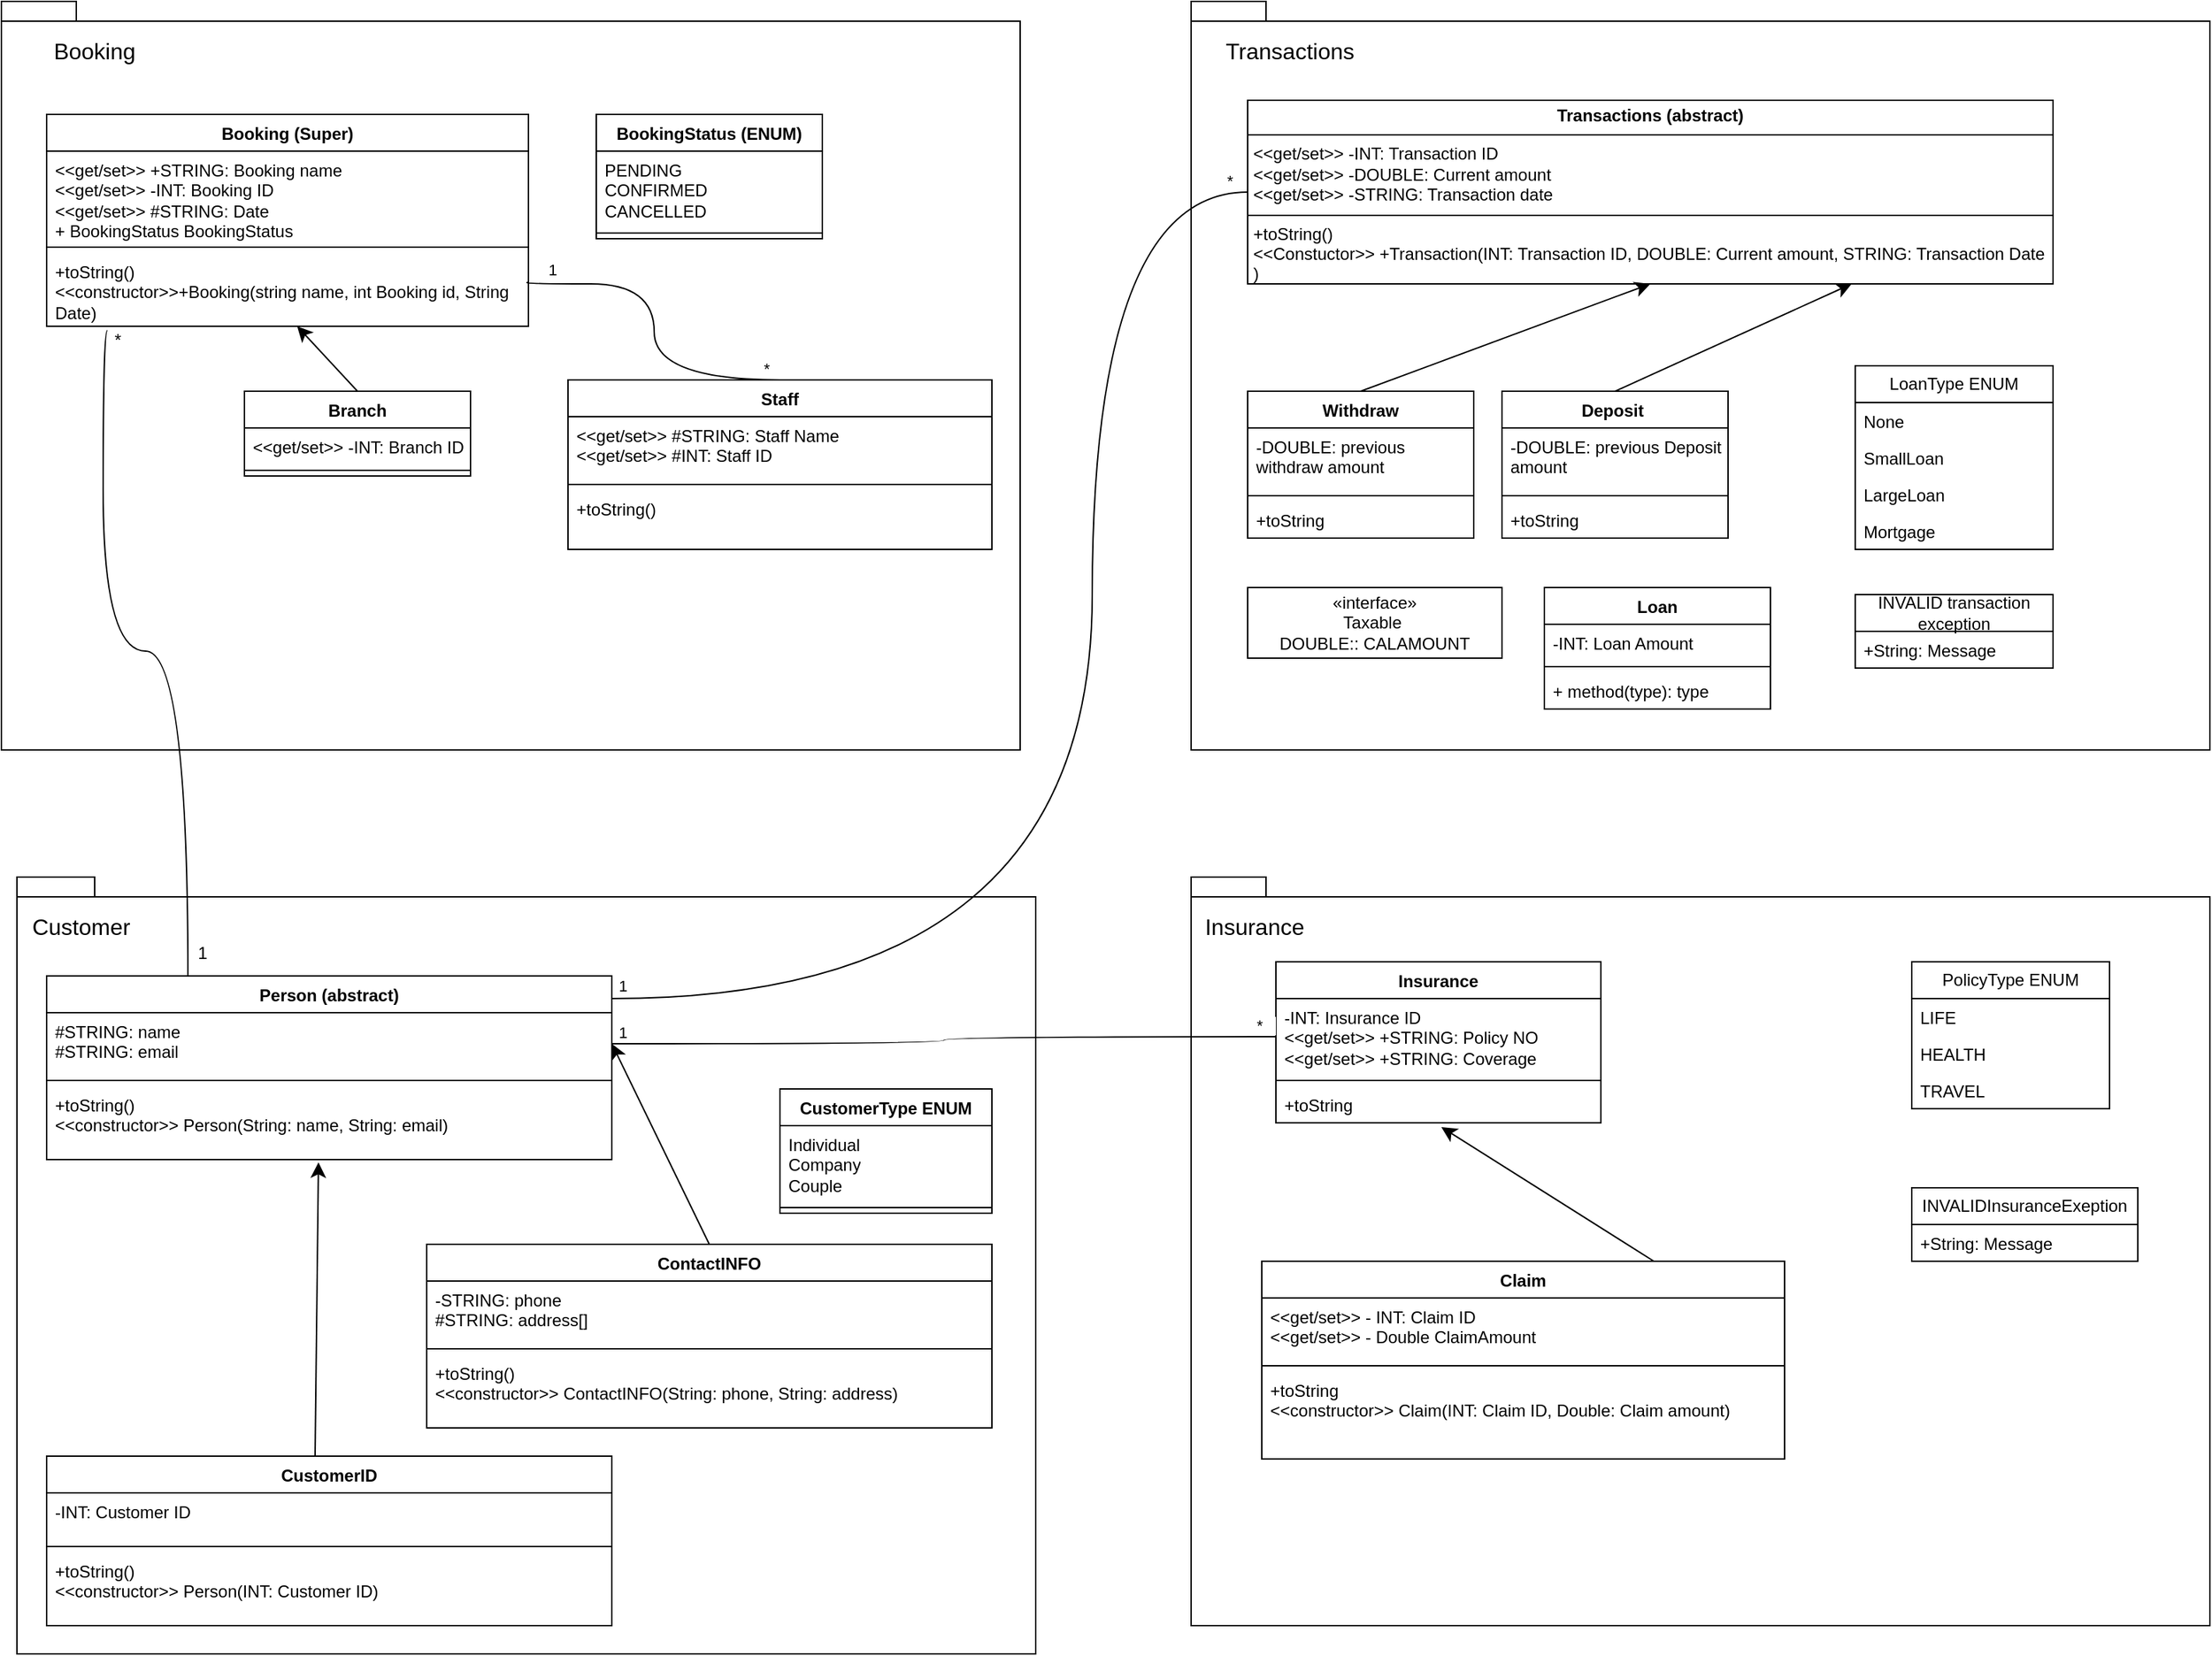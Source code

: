 <mxfile version="25.0.1">
  <diagram id="C5RBs43oDa-KdzZeNtuy" name="Page-1">
    <mxGraphModel dx="1857" dy="1117" grid="1" gridSize="10" guides="1" tooltips="1" connect="1" arrows="1" fold="1" page="1" pageScale="1" pageWidth="827" pageHeight="1169" math="0" shadow="0">
      <root>
        <mxCell id="WIyWlLk6GJQsqaUBKTNV-0" />
        <mxCell id="WIyWlLk6GJQsqaUBKTNV-1" parent="WIyWlLk6GJQsqaUBKTNV-0" />
        <mxCell id="0yK75cyEjAmp3p56e5vH-48" value="" style="shape=folder;fontStyle=1;spacingTop=10;tabWidth=40;tabHeight=14;tabPosition=left;html=1;whiteSpace=wrap;" parent="WIyWlLk6GJQsqaUBKTNV-1" vertex="1">
          <mxGeometry x="39" y="740" width="721" height="550" as="geometry" />
        </mxCell>
        <mxCell id="0yK75cyEjAmp3p56e5vH-22" value="" style="shape=folder;fontStyle=1;spacingTop=10;tabWidth=40;tabHeight=14;tabPosition=left;html=1;whiteSpace=wrap;" parent="WIyWlLk6GJQsqaUBKTNV-1" vertex="1">
          <mxGeometry x="28" y="120" width="721" height="530" as="geometry" />
        </mxCell>
        <mxCell id="0yK75cyEjAmp3p56e5vH-4" value="Booking (Super)" style="swimlane;fontStyle=1;align=center;verticalAlign=top;childLayout=stackLayout;horizontal=1;startSize=26;horizontalStack=0;resizeParent=1;resizeParentMax=0;resizeLast=0;collapsible=1;marginBottom=0;whiteSpace=wrap;html=1;" parent="WIyWlLk6GJQsqaUBKTNV-1" vertex="1">
          <mxGeometry x="60" y="200" width="341" height="150" as="geometry" />
        </mxCell>
        <mxCell id="0yK75cyEjAmp3p56e5vH-5" value="&amp;lt;&amp;lt;get/set&amp;gt;&amp;gt; +STRING: Booking name&lt;div&gt;&amp;lt;&amp;lt;get/set&amp;gt;&amp;gt; -INT: Booking ID&lt;/div&gt;&lt;div&gt;&amp;lt;&amp;lt;get/set&amp;gt;&amp;gt; #STRING: Date&lt;/div&gt;&lt;div&gt;+ BookingStatus BookingStatus&lt;/div&gt;&lt;div&gt;&lt;br&gt;&lt;/div&gt;&lt;div&gt;&lt;br&gt;&lt;/div&gt;" style="text;strokeColor=none;fillColor=none;align=left;verticalAlign=top;spacingLeft=4;spacingRight=4;overflow=hidden;rotatable=0;points=[[0,0.5],[1,0.5]];portConstraint=eastwest;whiteSpace=wrap;html=1;" parent="0yK75cyEjAmp3p56e5vH-4" vertex="1">
          <mxGeometry y="26" width="341" height="64" as="geometry" />
        </mxCell>
        <mxCell id="0yK75cyEjAmp3p56e5vH-6" value="" style="line;strokeWidth=1;fillColor=none;align=left;verticalAlign=middle;spacingTop=-1;spacingLeft=3;spacingRight=3;rotatable=0;labelPosition=right;points=[];portConstraint=eastwest;strokeColor=inherit;" parent="0yK75cyEjAmp3p56e5vH-4" vertex="1">
          <mxGeometry y="90" width="341" height="8" as="geometry" />
        </mxCell>
        <mxCell id="0yK75cyEjAmp3p56e5vH-7" value="+toString()&lt;div&gt;&amp;lt;&amp;lt;constructor&amp;gt;&amp;gt;+Booking(string name, int Booking id, String Date)&lt;/div&gt;" style="text;strokeColor=none;fillColor=none;align=left;verticalAlign=top;spacingLeft=4;spacingRight=4;overflow=hidden;rotatable=0;points=[[0,0.5],[1,0.5]];portConstraint=eastwest;whiteSpace=wrap;html=1;" parent="0yK75cyEjAmp3p56e5vH-4" vertex="1">
          <mxGeometry y="98" width="341" height="52" as="geometry" />
        </mxCell>
        <mxCell id="0yK75cyEjAmp3p56e5vH-8" value="Staff" style="swimlane;fontStyle=1;align=center;verticalAlign=top;childLayout=stackLayout;horizontal=1;startSize=26;horizontalStack=0;resizeParent=1;resizeParentMax=0;resizeLast=0;collapsible=1;marginBottom=0;whiteSpace=wrap;html=1;" parent="WIyWlLk6GJQsqaUBKTNV-1" vertex="1">
          <mxGeometry x="429" y="388" width="300" height="120" as="geometry" />
        </mxCell>
        <mxCell id="0yK75cyEjAmp3p56e5vH-9" value="&amp;lt;&amp;lt;get/set&amp;gt;&amp;gt; #STRING: Staff Name&lt;div&gt;&amp;lt;&amp;lt;get/set&amp;gt;&amp;gt; #INT: Staff ID&lt;/div&gt;" style="text;strokeColor=none;fillColor=none;align=left;verticalAlign=top;spacingLeft=4;spacingRight=4;overflow=hidden;rotatable=0;points=[[0,0.5],[1,0.5]];portConstraint=eastwest;whiteSpace=wrap;html=1;" parent="0yK75cyEjAmp3p56e5vH-8" vertex="1">
          <mxGeometry y="26" width="300" height="44" as="geometry" />
        </mxCell>
        <mxCell id="0yK75cyEjAmp3p56e5vH-10" value="" style="line;strokeWidth=1;fillColor=none;align=left;verticalAlign=middle;spacingTop=-1;spacingLeft=3;spacingRight=3;rotatable=0;labelPosition=right;points=[];portConstraint=eastwest;strokeColor=inherit;" parent="0yK75cyEjAmp3p56e5vH-8" vertex="1">
          <mxGeometry y="70" width="300" height="8" as="geometry" />
        </mxCell>
        <mxCell id="0yK75cyEjAmp3p56e5vH-11" value="+toString()" style="text;strokeColor=none;fillColor=none;align=left;verticalAlign=top;spacingLeft=4;spacingRight=4;overflow=hidden;rotatable=0;points=[[0,0.5],[1,0.5]];portConstraint=eastwest;whiteSpace=wrap;html=1;" parent="0yK75cyEjAmp3p56e5vH-8" vertex="1">
          <mxGeometry y="78" width="300" height="42" as="geometry" />
        </mxCell>
        <mxCell id="0yK75cyEjAmp3p56e5vH-12" value="Branch" style="swimlane;fontStyle=1;align=center;verticalAlign=top;childLayout=stackLayout;horizontal=1;startSize=26;horizontalStack=0;resizeParent=1;resizeParentMax=0;resizeLast=0;collapsible=1;marginBottom=0;whiteSpace=wrap;html=1;" parent="WIyWlLk6GJQsqaUBKTNV-1" vertex="1">
          <mxGeometry x="200" y="396" width="160" height="60" as="geometry" />
        </mxCell>
        <mxCell id="0yK75cyEjAmp3p56e5vH-13" value="&amp;lt;&amp;lt;get/set&amp;gt;&amp;gt; -INT: Branch ID" style="text;strokeColor=none;fillColor=none;align=left;verticalAlign=top;spacingLeft=4;spacingRight=4;overflow=hidden;rotatable=0;points=[[0,0.5],[1,0.5]];portConstraint=eastwest;whiteSpace=wrap;html=1;" parent="0yK75cyEjAmp3p56e5vH-12" vertex="1">
          <mxGeometry y="26" width="160" height="26" as="geometry" />
        </mxCell>
        <mxCell id="0yK75cyEjAmp3p56e5vH-14" value="" style="line;strokeWidth=1;fillColor=none;align=left;verticalAlign=middle;spacingTop=-1;spacingLeft=3;spacingRight=3;rotatable=0;labelPosition=right;points=[];portConstraint=eastwest;strokeColor=inherit;" parent="0yK75cyEjAmp3p56e5vH-12" vertex="1">
          <mxGeometry y="52" width="160" height="8" as="geometry" />
        </mxCell>
        <mxCell id="0yK75cyEjAmp3p56e5vH-16" value="BookingStatus (ENUM)" style="swimlane;fontStyle=1;align=center;verticalAlign=top;childLayout=stackLayout;horizontal=1;startSize=26;horizontalStack=0;resizeParent=1;resizeParentMax=0;resizeLast=0;collapsible=1;marginBottom=0;whiteSpace=wrap;html=1;" parent="WIyWlLk6GJQsqaUBKTNV-1" vertex="1">
          <mxGeometry x="449" y="200" width="160" height="88" as="geometry" />
        </mxCell>
        <mxCell id="0yK75cyEjAmp3p56e5vH-17" value="PENDING&amp;nbsp;&lt;div&gt;CONFIRMED&amp;nbsp;&lt;/div&gt;&lt;div&gt;CANCELLED&lt;/div&gt;" style="text;strokeColor=none;fillColor=none;align=left;verticalAlign=top;spacingLeft=4;spacingRight=4;overflow=hidden;rotatable=0;points=[[0,0.5],[1,0.5]];portConstraint=eastwest;whiteSpace=wrap;html=1;" parent="0yK75cyEjAmp3p56e5vH-16" vertex="1">
          <mxGeometry y="26" width="160" height="54" as="geometry" />
        </mxCell>
        <mxCell id="0yK75cyEjAmp3p56e5vH-18" value="" style="line;strokeWidth=1;fillColor=none;align=left;verticalAlign=middle;spacingTop=-1;spacingLeft=3;spacingRight=3;rotatable=0;labelPosition=right;points=[];portConstraint=eastwest;strokeColor=inherit;" parent="0yK75cyEjAmp3p56e5vH-16" vertex="1">
          <mxGeometry y="80" width="160" height="8" as="geometry" />
        </mxCell>
        <mxCell id="0yK75cyEjAmp3p56e5vH-20" value="" style="endArrow=classic;html=1;rounded=0;fontSize=12;startSize=8;endSize=8;curved=1;entryX=0.52;entryY=1;entryDx=0;entryDy=0;entryPerimeter=0;exitX=0.5;exitY=0;exitDx=0;exitDy=0;" parent="WIyWlLk6GJQsqaUBKTNV-1" source="0yK75cyEjAmp3p56e5vH-12" target="0yK75cyEjAmp3p56e5vH-7" edge="1">
          <mxGeometry width="50" height="50" relative="1" as="geometry">
            <mxPoint x="619" y="380" as="sourcePoint" />
            <mxPoint x="669" y="330" as="targetPoint" />
          </mxGeometry>
        </mxCell>
        <mxCell id="0yK75cyEjAmp3p56e5vH-23" value="Booking" style="text;html=1;align=center;verticalAlign=middle;whiteSpace=wrap;rounded=0;fontSize=16;" parent="WIyWlLk6GJQsqaUBKTNV-1" vertex="1">
          <mxGeometry x="39" y="140" width="110" height="30" as="geometry" />
        </mxCell>
        <mxCell id="0yK75cyEjAmp3p56e5vH-25" value="" style="shape=folder;fontStyle=1;spacingTop=10;tabWidth=40;tabHeight=14;tabPosition=left;html=1;whiteSpace=wrap;" parent="WIyWlLk6GJQsqaUBKTNV-1" vertex="1">
          <mxGeometry x="870" y="120" width="721" height="530" as="geometry" />
        </mxCell>
        <mxCell id="0yK75cyEjAmp3p56e5vH-26" value="Transactions" style="text;html=1;align=center;verticalAlign=middle;whiteSpace=wrap;rounded=0;fontSize=16;" parent="WIyWlLk6GJQsqaUBKTNV-1" vertex="1">
          <mxGeometry x="870" y="140" width="140" height="30" as="geometry" />
        </mxCell>
        <mxCell id="0yK75cyEjAmp3p56e5vH-27" value="&lt;p style=&quot;margin:0px;margin-top:4px;text-align:center;&quot;&gt;&lt;b&gt;Transactions (abstract)&lt;/b&gt;&lt;/p&gt;&lt;hr size=&quot;1&quot; style=&quot;border-style:solid;&quot;&gt;&lt;p style=&quot;margin:0px;margin-left:4px;&quot;&gt;&amp;lt;&amp;lt;get/set&amp;gt;&amp;gt; -INT: Transaction ID&lt;/p&gt;&lt;p style=&quot;margin:0px;margin-left:4px;&quot;&gt;&amp;lt;&amp;lt;get/set&amp;gt;&amp;gt; -DOUBLE: Current amount&lt;/p&gt;&lt;p style=&quot;margin:0px;margin-left:4px;&quot;&gt;&amp;lt;&amp;lt;get/set&amp;gt;&amp;gt; -STRING: Transaction date&amp;nbsp;&lt;/p&gt;&lt;hr size=&quot;1&quot; style=&quot;border-style:solid;&quot;&gt;&lt;p style=&quot;margin:0px;margin-left:4px;&quot;&gt;+toString()&lt;/p&gt;&lt;p style=&quot;margin:0px;margin-left:4px;&quot;&gt;&amp;lt;&amp;lt;Constuctor&amp;gt;&amp;gt; +Transaction(INT: Transaction ID, DOUBLE: Current amount, STRING: Transaction Date )&lt;/p&gt;" style="verticalAlign=top;align=left;overflow=fill;html=1;whiteSpace=wrap;" parent="WIyWlLk6GJQsqaUBKTNV-1" vertex="1">
          <mxGeometry x="910" y="190" width="570" height="130" as="geometry" />
        </mxCell>
        <mxCell id="0yK75cyEjAmp3p56e5vH-37" style="edgeStyle=none;curved=1;rounded=0;orthogonalLoop=1;jettySize=auto;html=1;exitX=0.5;exitY=0;exitDx=0;exitDy=0;entryX=0.5;entryY=1;entryDx=0;entryDy=0;fontSize=12;startSize=8;endSize=8;" parent="WIyWlLk6GJQsqaUBKTNV-1" source="0yK75cyEjAmp3p56e5vH-28" target="0yK75cyEjAmp3p56e5vH-27" edge="1">
          <mxGeometry relative="1" as="geometry" />
        </mxCell>
        <mxCell id="0yK75cyEjAmp3p56e5vH-28" value="Withdraw" style="swimlane;fontStyle=1;align=center;verticalAlign=top;childLayout=stackLayout;horizontal=1;startSize=26;horizontalStack=0;resizeParent=1;resizeParentMax=0;resizeLast=0;collapsible=1;marginBottom=0;whiteSpace=wrap;html=1;" parent="WIyWlLk6GJQsqaUBKTNV-1" vertex="1">
          <mxGeometry x="910" y="396" width="160" height="104" as="geometry" />
        </mxCell>
        <mxCell id="0yK75cyEjAmp3p56e5vH-29" value="-DOUBLE: previous withdraw amount" style="text;strokeColor=none;fillColor=none;align=left;verticalAlign=top;spacingLeft=4;spacingRight=4;overflow=hidden;rotatable=0;points=[[0,0.5],[1,0.5]];portConstraint=eastwest;whiteSpace=wrap;html=1;" parent="0yK75cyEjAmp3p56e5vH-28" vertex="1">
          <mxGeometry y="26" width="160" height="44" as="geometry" />
        </mxCell>
        <mxCell id="0yK75cyEjAmp3p56e5vH-30" value="" style="line;strokeWidth=1;fillColor=none;align=left;verticalAlign=middle;spacingTop=-1;spacingLeft=3;spacingRight=3;rotatable=0;labelPosition=right;points=[];portConstraint=eastwest;strokeColor=inherit;" parent="0yK75cyEjAmp3p56e5vH-28" vertex="1">
          <mxGeometry y="70" width="160" height="8" as="geometry" />
        </mxCell>
        <mxCell id="0yK75cyEjAmp3p56e5vH-31" value="+toString" style="text;strokeColor=none;fillColor=none;align=left;verticalAlign=top;spacingLeft=4;spacingRight=4;overflow=hidden;rotatable=0;points=[[0,0.5],[1,0.5]];portConstraint=eastwest;whiteSpace=wrap;html=1;" parent="0yK75cyEjAmp3p56e5vH-28" vertex="1">
          <mxGeometry y="78" width="160" height="26" as="geometry" />
        </mxCell>
        <mxCell id="0yK75cyEjAmp3p56e5vH-116" style="edgeStyle=none;curved=1;rounded=0;orthogonalLoop=1;jettySize=auto;html=1;exitX=0.5;exitY=0;exitDx=0;exitDy=0;entryX=0.75;entryY=1;entryDx=0;entryDy=0;fontSize=12;startSize=8;endSize=8;" parent="WIyWlLk6GJQsqaUBKTNV-1" source="0yK75cyEjAmp3p56e5vH-32" target="0yK75cyEjAmp3p56e5vH-27" edge="1">
          <mxGeometry relative="1" as="geometry" />
        </mxCell>
        <mxCell id="0yK75cyEjAmp3p56e5vH-32" value="Deposit&amp;nbsp;" style="swimlane;fontStyle=1;align=center;verticalAlign=top;childLayout=stackLayout;horizontal=1;startSize=26;horizontalStack=0;resizeParent=1;resizeParentMax=0;resizeLast=0;collapsible=1;marginBottom=0;whiteSpace=wrap;html=1;" parent="WIyWlLk6GJQsqaUBKTNV-1" vertex="1">
          <mxGeometry x="1090" y="396" width="160" height="104" as="geometry" />
        </mxCell>
        <mxCell id="0yK75cyEjAmp3p56e5vH-33" value="-DOUBLE: previous Deposit amount" style="text;strokeColor=none;fillColor=none;align=left;verticalAlign=top;spacingLeft=4;spacingRight=4;overflow=hidden;rotatable=0;points=[[0,0.5],[1,0.5]];portConstraint=eastwest;whiteSpace=wrap;html=1;" parent="0yK75cyEjAmp3p56e5vH-32" vertex="1">
          <mxGeometry y="26" width="160" height="44" as="geometry" />
        </mxCell>
        <mxCell id="0yK75cyEjAmp3p56e5vH-34" value="" style="line;strokeWidth=1;fillColor=none;align=left;verticalAlign=middle;spacingTop=-1;spacingLeft=3;spacingRight=3;rotatable=0;labelPosition=right;points=[];portConstraint=eastwest;strokeColor=inherit;" parent="0yK75cyEjAmp3p56e5vH-32" vertex="1">
          <mxGeometry y="70" width="160" height="8" as="geometry" />
        </mxCell>
        <mxCell id="0yK75cyEjAmp3p56e5vH-35" value="+toString" style="text;strokeColor=none;fillColor=none;align=left;verticalAlign=top;spacingLeft=4;spacingRight=4;overflow=hidden;rotatable=0;points=[[0,0.5],[1,0.5]];portConstraint=eastwest;whiteSpace=wrap;html=1;" parent="0yK75cyEjAmp3p56e5vH-32" vertex="1">
          <mxGeometry y="78" width="160" height="26" as="geometry" />
        </mxCell>
        <mxCell id="0yK75cyEjAmp3p56e5vH-39" value="LoanType ENUM" style="swimlane;fontStyle=0;childLayout=stackLayout;horizontal=1;startSize=26;fillColor=none;horizontalStack=0;resizeParent=1;resizeParentMax=0;resizeLast=0;collapsible=1;marginBottom=0;whiteSpace=wrap;html=1;" parent="WIyWlLk6GJQsqaUBKTNV-1" vertex="1">
          <mxGeometry x="1340" y="378" width="140" height="130" as="geometry" />
        </mxCell>
        <mxCell id="0yK75cyEjAmp3p56e5vH-40" value="None" style="text;strokeColor=none;fillColor=none;align=left;verticalAlign=top;spacingLeft=4;spacingRight=4;overflow=hidden;rotatable=0;points=[[0,0.5],[1,0.5]];portConstraint=eastwest;whiteSpace=wrap;html=1;" parent="0yK75cyEjAmp3p56e5vH-39" vertex="1">
          <mxGeometry y="26" width="140" height="26" as="geometry" />
        </mxCell>
        <mxCell id="0yK75cyEjAmp3p56e5vH-41" value="SmallLoan" style="text;strokeColor=none;fillColor=none;align=left;verticalAlign=top;spacingLeft=4;spacingRight=4;overflow=hidden;rotatable=0;points=[[0,0.5],[1,0.5]];portConstraint=eastwest;whiteSpace=wrap;html=1;" parent="0yK75cyEjAmp3p56e5vH-39" vertex="1">
          <mxGeometry y="52" width="140" height="26" as="geometry" />
        </mxCell>
        <mxCell id="0yK75cyEjAmp3p56e5vH-42" value="LargeLoan" style="text;strokeColor=none;fillColor=none;align=left;verticalAlign=top;spacingLeft=4;spacingRight=4;overflow=hidden;rotatable=0;points=[[0,0.5],[1,0.5]];portConstraint=eastwest;whiteSpace=wrap;html=1;" parent="0yK75cyEjAmp3p56e5vH-39" vertex="1">
          <mxGeometry y="78" width="140" height="26" as="geometry" />
        </mxCell>
        <mxCell id="0yK75cyEjAmp3p56e5vH-43" value="Mortgage" style="text;strokeColor=none;fillColor=none;align=left;verticalAlign=top;spacingLeft=4;spacingRight=4;overflow=hidden;rotatable=0;points=[[0,0.5],[1,0.5]];portConstraint=eastwest;whiteSpace=wrap;html=1;" parent="0yK75cyEjAmp3p56e5vH-39" vertex="1">
          <mxGeometry y="104" width="140" height="26" as="geometry" />
        </mxCell>
        <mxCell id="0yK75cyEjAmp3p56e5vH-44" value="INVALID transaction exception" style="swimlane;fontStyle=0;childLayout=stackLayout;horizontal=1;startSize=26;fillColor=none;horizontalStack=0;resizeParent=1;resizeParentMax=0;resizeLast=0;collapsible=1;marginBottom=0;whiteSpace=wrap;html=1;" parent="WIyWlLk6GJQsqaUBKTNV-1" vertex="1">
          <mxGeometry x="1340" y="540" width="140" height="52" as="geometry" />
        </mxCell>
        <mxCell id="0yK75cyEjAmp3p56e5vH-45" value="+String: Message" style="text;strokeColor=none;fillColor=none;align=left;verticalAlign=top;spacingLeft=4;spacingRight=4;overflow=hidden;rotatable=0;points=[[0,0.5],[1,0.5]];portConstraint=eastwest;whiteSpace=wrap;html=1;" parent="0yK75cyEjAmp3p56e5vH-44" vertex="1">
          <mxGeometry y="26" width="140" height="26" as="geometry" />
        </mxCell>
        <mxCell id="0yK75cyEjAmp3p56e5vH-49" value="" style="shape=folder;fontStyle=1;spacingTop=10;tabWidth=40;tabHeight=14;tabPosition=left;html=1;whiteSpace=wrap;" parent="WIyWlLk6GJQsqaUBKTNV-1" vertex="1">
          <mxGeometry x="870" y="740" width="721" height="530" as="geometry" />
        </mxCell>
        <mxCell id="0yK75cyEjAmp3p56e5vH-99" style="edgeStyle=none;curved=1;rounded=0;orthogonalLoop=1;jettySize=auto;html=1;exitX=0.5;exitY=0;exitDx=0;exitDy=0;entryX=1;entryY=0.5;entryDx=0;entryDy=0;fontSize=12;startSize=8;endSize=8;" parent="WIyWlLk6GJQsqaUBKTNV-1" source="0yK75cyEjAmp3p56e5vH-50" target="0yK75cyEjAmp3p56e5vH-56" edge="1">
          <mxGeometry relative="1" as="geometry" />
        </mxCell>
        <mxCell id="0yK75cyEjAmp3p56e5vH-50" value="ContactINFO" style="swimlane;fontStyle=1;align=center;verticalAlign=top;childLayout=stackLayout;horizontal=1;startSize=26;horizontalStack=0;resizeParent=1;resizeParentMax=0;resizeLast=0;collapsible=1;marginBottom=0;whiteSpace=wrap;html=1;" parent="WIyWlLk6GJQsqaUBKTNV-1" vertex="1">
          <mxGeometry x="329" y="1000" width="400" height="130" as="geometry" />
        </mxCell>
        <mxCell id="0yK75cyEjAmp3p56e5vH-51" value="-STRING: phone&lt;div&gt;#STRING: address[]&lt;/div&gt;&lt;div&gt;&lt;br&gt;&lt;/div&gt;" style="text;strokeColor=none;fillColor=none;align=left;verticalAlign=top;spacingLeft=4;spacingRight=4;overflow=hidden;rotatable=0;points=[[0,0.5],[1,0.5]];portConstraint=eastwest;whiteSpace=wrap;html=1;" parent="0yK75cyEjAmp3p56e5vH-50" vertex="1">
          <mxGeometry y="26" width="400" height="44" as="geometry" />
        </mxCell>
        <mxCell id="0yK75cyEjAmp3p56e5vH-52" value="" style="line;strokeWidth=1;fillColor=none;align=left;verticalAlign=middle;spacingTop=-1;spacingLeft=3;spacingRight=3;rotatable=0;labelPosition=right;points=[];portConstraint=eastwest;strokeColor=inherit;" parent="0yK75cyEjAmp3p56e5vH-50" vertex="1">
          <mxGeometry y="70" width="400" height="8" as="geometry" />
        </mxCell>
        <mxCell id="0yK75cyEjAmp3p56e5vH-53" value="+toString()&lt;div&gt;&amp;lt;&amp;lt;constructor&amp;gt;&amp;gt; ContactINFO(String: phone, String: address)&lt;/div&gt;" style="text;strokeColor=none;fillColor=none;align=left;verticalAlign=top;spacingLeft=4;spacingRight=4;overflow=hidden;rotatable=0;points=[[0,0.5],[1,0.5]];portConstraint=eastwest;whiteSpace=wrap;html=1;" parent="0yK75cyEjAmp3p56e5vH-50" vertex="1">
          <mxGeometry y="78" width="400" height="52" as="geometry" />
        </mxCell>
        <mxCell id="0yK75cyEjAmp3p56e5vH-54" value="Customer" style="text;html=1;align=center;verticalAlign=middle;whiteSpace=wrap;rounded=0;fontSize=16;" parent="WIyWlLk6GJQsqaUBKTNV-1" vertex="1">
          <mxGeometry x="39" y="760" width="91" height="30" as="geometry" />
        </mxCell>
        <mxCell id="0yK75cyEjAmp3p56e5vH-55" value="Person (abstract)" style="swimlane;fontStyle=1;align=center;verticalAlign=top;childLayout=stackLayout;horizontal=1;startSize=26;horizontalStack=0;resizeParent=1;resizeParentMax=0;resizeLast=0;collapsible=1;marginBottom=0;whiteSpace=wrap;html=1;" parent="WIyWlLk6GJQsqaUBKTNV-1" vertex="1">
          <mxGeometry x="60" y="810" width="400" height="130" as="geometry" />
        </mxCell>
        <mxCell id="0yK75cyEjAmp3p56e5vH-56" value="#STRING: name&lt;div&gt;#STRING: email&amp;nbsp;&lt;/div&gt;&lt;div&gt;&lt;br&gt;&lt;/div&gt;" style="text;strokeColor=none;fillColor=none;align=left;verticalAlign=top;spacingLeft=4;spacingRight=4;overflow=hidden;rotatable=0;points=[[0,0.5],[1,0.5]];portConstraint=eastwest;whiteSpace=wrap;html=1;" parent="0yK75cyEjAmp3p56e5vH-55" vertex="1">
          <mxGeometry y="26" width="400" height="44" as="geometry" />
        </mxCell>
        <mxCell id="0yK75cyEjAmp3p56e5vH-57" value="" style="line;strokeWidth=1;fillColor=none;align=left;verticalAlign=middle;spacingTop=-1;spacingLeft=3;spacingRight=3;rotatable=0;labelPosition=right;points=[];portConstraint=eastwest;strokeColor=inherit;" parent="0yK75cyEjAmp3p56e5vH-55" vertex="1">
          <mxGeometry y="70" width="400" height="8" as="geometry" />
        </mxCell>
        <mxCell id="0yK75cyEjAmp3p56e5vH-58" value="+toString()&lt;div&gt;&amp;lt;&amp;lt;constructor&amp;gt;&amp;gt; Person(String: name, String: email)&lt;/div&gt;" style="text;strokeColor=none;fillColor=none;align=left;verticalAlign=top;spacingLeft=4;spacingRight=4;overflow=hidden;rotatable=0;points=[[0,0.5],[1,0.5]];portConstraint=eastwest;whiteSpace=wrap;html=1;" parent="0yK75cyEjAmp3p56e5vH-55" vertex="1">
          <mxGeometry y="78" width="400" height="52" as="geometry" />
        </mxCell>
        <mxCell id="0yK75cyEjAmp3p56e5vH-59" value="CustomerID" style="swimlane;fontStyle=1;align=center;verticalAlign=top;childLayout=stackLayout;horizontal=1;startSize=26;horizontalStack=0;resizeParent=1;resizeParentMax=0;resizeLast=0;collapsible=1;marginBottom=0;whiteSpace=wrap;html=1;" parent="WIyWlLk6GJQsqaUBKTNV-1" vertex="1">
          <mxGeometry x="60" y="1150" width="400" height="120" as="geometry" />
        </mxCell>
        <mxCell id="0yK75cyEjAmp3p56e5vH-60" value="-INT: Customer ID&amp;nbsp;&lt;div&gt;&lt;br&gt;&lt;/div&gt;" style="text;strokeColor=none;fillColor=none;align=left;verticalAlign=top;spacingLeft=4;spacingRight=4;overflow=hidden;rotatable=0;points=[[0,0.5],[1,0.5]];portConstraint=eastwest;whiteSpace=wrap;html=1;" parent="0yK75cyEjAmp3p56e5vH-59" vertex="1">
          <mxGeometry y="26" width="400" height="34" as="geometry" />
        </mxCell>
        <mxCell id="0yK75cyEjAmp3p56e5vH-61" value="" style="line;strokeWidth=1;fillColor=none;align=left;verticalAlign=middle;spacingTop=-1;spacingLeft=3;spacingRight=3;rotatable=0;labelPosition=right;points=[];portConstraint=eastwest;strokeColor=inherit;" parent="0yK75cyEjAmp3p56e5vH-59" vertex="1">
          <mxGeometry y="60" width="400" height="8" as="geometry" />
        </mxCell>
        <mxCell id="0yK75cyEjAmp3p56e5vH-62" value="+toString()&lt;div&gt;&amp;lt;&amp;lt;constructor&amp;gt;&amp;gt; Person(INT: Customer ID)&lt;/div&gt;" style="text;strokeColor=none;fillColor=none;align=left;verticalAlign=top;spacingLeft=4;spacingRight=4;overflow=hidden;rotatable=0;points=[[0,0.5],[1,0.5]];portConstraint=eastwest;whiteSpace=wrap;html=1;" parent="0yK75cyEjAmp3p56e5vH-59" vertex="1">
          <mxGeometry y="68" width="400" height="52" as="geometry" />
        </mxCell>
        <mxCell id="0yK75cyEjAmp3p56e5vH-63" value="CustomerType ENUM" style="swimlane;fontStyle=1;align=center;verticalAlign=top;childLayout=stackLayout;horizontal=1;startSize=26;horizontalStack=0;resizeParent=1;resizeParentMax=0;resizeLast=0;collapsible=1;marginBottom=0;whiteSpace=wrap;html=1;" parent="WIyWlLk6GJQsqaUBKTNV-1" vertex="1">
          <mxGeometry x="579" y="890" width="150" height="88" as="geometry" />
        </mxCell>
        <mxCell id="0yK75cyEjAmp3p56e5vH-64" value="&lt;span style=&quot;background-color: initial;&quot;&gt;Individual&lt;/span&gt;&lt;div&gt;&lt;span style=&quot;background-color: initial;&quot;&gt;Company&lt;/span&gt;&lt;/div&gt;&lt;div&gt;&lt;span style=&quot;background-color: initial;&quot;&gt;Couple&amp;nbsp;&lt;/span&gt;&lt;div&gt;&lt;br&gt;&lt;/div&gt;&lt;/div&gt;" style="text;strokeColor=none;fillColor=none;align=left;verticalAlign=top;spacingLeft=4;spacingRight=4;overflow=hidden;rotatable=0;points=[[0,0.5],[1,0.5]];portConstraint=eastwest;whiteSpace=wrap;html=1;" parent="0yK75cyEjAmp3p56e5vH-63" vertex="1">
          <mxGeometry y="26" width="150" height="54" as="geometry" />
        </mxCell>
        <mxCell id="0yK75cyEjAmp3p56e5vH-65" value="" style="line;strokeWidth=1;fillColor=none;align=left;verticalAlign=middle;spacingTop=-1;spacingLeft=3;spacingRight=3;rotatable=0;labelPosition=right;points=[];portConstraint=eastwest;strokeColor=inherit;" parent="0yK75cyEjAmp3p56e5vH-63" vertex="1">
          <mxGeometry y="80" width="150" height="8" as="geometry" />
        </mxCell>
        <mxCell id="0yK75cyEjAmp3p56e5vH-68" value="" style="endArrow=classic;html=1;rounded=0;fontSize=12;startSize=8;endSize=8;curved=1;exitX=0.475;exitY=0;exitDx=0;exitDy=0;exitPerimeter=0;entryX=0.481;entryY=1.038;entryDx=0;entryDy=0;entryPerimeter=0;" parent="WIyWlLk6GJQsqaUBKTNV-1" source="0yK75cyEjAmp3p56e5vH-59" target="0yK75cyEjAmp3p56e5vH-58" edge="1">
          <mxGeometry width="50" height="50" relative="1" as="geometry">
            <mxPoint x="220" y="1160" as="sourcePoint" />
            <mxPoint x="270" y="1110" as="targetPoint" />
          </mxGeometry>
        </mxCell>
        <mxCell id="0yK75cyEjAmp3p56e5vH-69" value="Insurance" style="swimlane;fontStyle=1;align=center;verticalAlign=top;childLayout=stackLayout;horizontal=1;startSize=26;horizontalStack=0;resizeParent=1;resizeParentMax=0;resizeLast=0;collapsible=1;marginBottom=0;whiteSpace=wrap;html=1;" parent="WIyWlLk6GJQsqaUBKTNV-1" vertex="1">
          <mxGeometry x="930" y="800" width="230" height="114" as="geometry" />
        </mxCell>
        <mxCell id="0yK75cyEjAmp3p56e5vH-70" value="-INT: Insurance ID&lt;div&gt;&amp;lt;&amp;lt;get/set&amp;gt;&amp;gt; +STRING: Policy NO&lt;/div&gt;&lt;div&gt;&amp;lt;&amp;lt;get/set&amp;gt;&amp;gt; +STRING: Coverage&lt;/div&gt;" style="text;strokeColor=none;fillColor=none;align=left;verticalAlign=top;spacingLeft=4;spacingRight=4;overflow=hidden;rotatable=0;points=[[0,0.5],[1,0.5]];portConstraint=eastwest;whiteSpace=wrap;html=1;" parent="0yK75cyEjAmp3p56e5vH-69" vertex="1">
          <mxGeometry y="26" width="230" height="54" as="geometry" />
        </mxCell>
        <mxCell id="0yK75cyEjAmp3p56e5vH-71" value="" style="line;strokeWidth=1;fillColor=none;align=left;verticalAlign=middle;spacingTop=-1;spacingLeft=3;spacingRight=3;rotatable=0;labelPosition=right;points=[];portConstraint=eastwest;strokeColor=inherit;" parent="0yK75cyEjAmp3p56e5vH-69" vertex="1">
          <mxGeometry y="80" width="230" height="8" as="geometry" />
        </mxCell>
        <mxCell id="0yK75cyEjAmp3p56e5vH-72" value="+toString" style="text;strokeColor=none;fillColor=none;align=left;verticalAlign=top;spacingLeft=4;spacingRight=4;overflow=hidden;rotatable=0;points=[[0,0.5],[1,0.5]];portConstraint=eastwest;whiteSpace=wrap;html=1;" parent="0yK75cyEjAmp3p56e5vH-69" vertex="1">
          <mxGeometry y="88" width="230" height="26" as="geometry" />
        </mxCell>
        <mxCell id="0yK75cyEjAmp3p56e5vH-73" value="Claim" style="swimlane;fontStyle=1;align=center;verticalAlign=top;childLayout=stackLayout;horizontal=1;startSize=26;horizontalStack=0;resizeParent=1;resizeParentMax=0;resizeLast=0;collapsible=1;marginBottom=0;whiteSpace=wrap;html=1;" parent="WIyWlLk6GJQsqaUBKTNV-1" vertex="1">
          <mxGeometry x="920" y="1012" width="370" height="140" as="geometry" />
        </mxCell>
        <mxCell id="0yK75cyEjAmp3p56e5vH-74" value="&amp;lt;&amp;lt;get/set&amp;gt;&amp;gt; - INT: Claim ID&lt;div&gt;&amp;lt;&amp;lt;get/set&amp;gt;&amp;gt; - Double ClaimAmount&lt;/div&gt;" style="text;strokeColor=none;fillColor=none;align=left;verticalAlign=top;spacingLeft=4;spacingRight=4;overflow=hidden;rotatable=0;points=[[0,0.5],[1,0.5]];portConstraint=eastwest;whiteSpace=wrap;html=1;" parent="0yK75cyEjAmp3p56e5vH-73" vertex="1">
          <mxGeometry y="26" width="370" height="44" as="geometry" />
        </mxCell>
        <mxCell id="0yK75cyEjAmp3p56e5vH-75" value="" style="line;strokeWidth=1;fillColor=none;align=left;verticalAlign=middle;spacingTop=-1;spacingLeft=3;spacingRight=3;rotatable=0;labelPosition=right;points=[];portConstraint=eastwest;strokeColor=inherit;" parent="0yK75cyEjAmp3p56e5vH-73" vertex="1">
          <mxGeometry y="70" width="370" height="8" as="geometry" />
        </mxCell>
        <mxCell id="0yK75cyEjAmp3p56e5vH-76" value="+toString&lt;div&gt;&amp;lt;&amp;lt;constructor&amp;gt;&amp;gt; Claim(INT: Claim ID, Double: Claim amount)&amp;nbsp;&lt;/div&gt;" style="text;strokeColor=none;fillColor=none;align=left;verticalAlign=top;spacingLeft=4;spacingRight=4;overflow=hidden;rotatable=0;points=[[0,0.5],[1,0.5]];portConstraint=eastwest;whiteSpace=wrap;html=1;" parent="0yK75cyEjAmp3p56e5vH-73" vertex="1">
          <mxGeometry y="78" width="370" height="62" as="geometry" />
        </mxCell>
        <mxCell id="0yK75cyEjAmp3p56e5vH-77" value="PolicyType ENUM" style="swimlane;fontStyle=0;childLayout=stackLayout;horizontal=1;startSize=26;fillColor=none;horizontalStack=0;resizeParent=1;resizeParentMax=0;resizeLast=0;collapsible=1;marginBottom=0;whiteSpace=wrap;html=1;" parent="WIyWlLk6GJQsqaUBKTNV-1" vertex="1">
          <mxGeometry x="1380" y="800" width="140" height="104" as="geometry" />
        </mxCell>
        <mxCell id="0yK75cyEjAmp3p56e5vH-78" value="LIFE" style="text;strokeColor=none;fillColor=none;align=left;verticalAlign=top;spacingLeft=4;spacingRight=4;overflow=hidden;rotatable=0;points=[[0,0.5],[1,0.5]];portConstraint=eastwest;whiteSpace=wrap;html=1;" parent="0yK75cyEjAmp3p56e5vH-77" vertex="1">
          <mxGeometry y="26" width="140" height="26" as="geometry" />
        </mxCell>
        <mxCell id="0yK75cyEjAmp3p56e5vH-79" value="HEALTH" style="text;strokeColor=none;fillColor=none;align=left;verticalAlign=top;spacingLeft=4;spacingRight=4;overflow=hidden;rotatable=0;points=[[0,0.5],[1,0.5]];portConstraint=eastwest;whiteSpace=wrap;html=1;" parent="0yK75cyEjAmp3p56e5vH-77" vertex="1">
          <mxGeometry y="52" width="140" height="26" as="geometry" />
        </mxCell>
        <mxCell id="0yK75cyEjAmp3p56e5vH-80" value="TRAVEL" style="text;strokeColor=none;fillColor=none;align=left;verticalAlign=top;spacingLeft=4;spacingRight=4;overflow=hidden;rotatable=0;points=[[0,0.5],[1,0.5]];portConstraint=eastwest;whiteSpace=wrap;html=1;" parent="0yK75cyEjAmp3p56e5vH-77" vertex="1">
          <mxGeometry y="78" width="140" height="26" as="geometry" />
        </mxCell>
        <mxCell id="0yK75cyEjAmp3p56e5vH-81" value="INVALIDInsuranceExeption" style="swimlane;fontStyle=0;childLayout=stackLayout;horizontal=1;startSize=26;fillColor=none;horizontalStack=0;resizeParent=1;resizeParentMax=0;resizeLast=0;collapsible=1;marginBottom=0;whiteSpace=wrap;html=1;" parent="WIyWlLk6GJQsqaUBKTNV-1" vertex="1">
          <mxGeometry x="1380" y="960" width="160" height="52" as="geometry" />
        </mxCell>
        <mxCell id="0yK75cyEjAmp3p56e5vH-82" value="+String: Message" style="text;strokeColor=none;fillColor=none;align=left;verticalAlign=top;spacingLeft=4;spacingRight=4;overflow=hidden;rotatable=0;points=[[0,0.5],[1,0.5]];portConstraint=eastwest;whiteSpace=wrap;html=1;" parent="0yK75cyEjAmp3p56e5vH-81" vertex="1">
          <mxGeometry y="26" width="160" height="26" as="geometry" />
        </mxCell>
        <mxCell id="0yK75cyEjAmp3p56e5vH-86" value="Insurance" style="text;html=1;align=center;verticalAlign=middle;whiteSpace=wrap;rounded=0;fontSize=16;" parent="WIyWlLk6GJQsqaUBKTNV-1" vertex="1">
          <mxGeometry x="870" y="760" width="90" height="30" as="geometry" />
        </mxCell>
        <mxCell id="0yK75cyEjAmp3p56e5vH-91" value="" style="endArrow=none;html=1;edgeStyle=orthogonalEdgeStyle;rounded=0;fontSize=12;startSize=8;endSize=8;curved=1;entryX=0.5;entryY=0;entryDx=0;entryDy=0;exitX=1.001;exitY=0.4;exitDx=0;exitDy=0;exitPerimeter=0;" parent="WIyWlLk6GJQsqaUBKTNV-1" source="0yK75cyEjAmp3p56e5vH-7" target="0yK75cyEjAmp3p56e5vH-8" edge="1">
          <mxGeometry relative="1" as="geometry">
            <mxPoint x="310" y="340" as="sourcePoint" />
            <mxPoint x="470" y="340" as="targetPoint" />
            <Array as="points">
              <mxPoint x="400" y="319" />
              <mxPoint x="400" y="320" />
              <mxPoint x="490" y="320" />
            </Array>
          </mxGeometry>
        </mxCell>
        <mxCell id="0yK75cyEjAmp3p56e5vH-92" value="&amp;nbsp; &amp;nbsp; 1" style="edgeLabel;resizable=0;html=1;align=left;verticalAlign=bottom;" parent="0yK75cyEjAmp3p56e5vH-91" connectable="0" vertex="1">
          <mxGeometry x="-1" relative="1" as="geometry" />
        </mxCell>
        <mxCell id="0yK75cyEjAmp3p56e5vH-93" value="*&amp;nbsp;&amp;nbsp;" style="edgeLabel;resizable=0;html=1;align=right;verticalAlign=bottom;" parent="0yK75cyEjAmp3p56e5vH-91" connectable="0" vertex="1">
          <mxGeometry x="1" relative="1" as="geometry" />
        </mxCell>
        <mxCell id="0yK75cyEjAmp3p56e5vH-98" style="edgeStyle=none;curved=1;rounded=0;orthogonalLoop=1;jettySize=auto;html=1;exitX=0.5;exitY=0;exitDx=0;exitDy=0;fontSize=12;startSize=8;endSize=8;" parent="WIyWlLk6GJQsqaUBKTNV-1" source="0yK75cyEjAmp3p56e5vH-63" target="0yK75cyEjAmp3p56e5vH-63" edge="1">
          <mxGeometry relative="1" as="geometry" />
        </mxCell>
        <mxCell id="0yK75cyEjAmp3p56e5vH-101" value="" style="endArrow=none;html=1;edgeStyle=orthogonalEdgeStyle;rounded=0;fontSize=12;startSize=8;endSize=8;curved=1;entryX=0.126;entryY=1.058;entryDx=0;entryDy=0;entryPerimeter=0;exitX=0.25;exitY=0;exitDx=0;exitDy=0;" parent="WIyWlLk6GJQsqaUBKTNV-1" source="0yK75cyEjAmp3p56e5vH-55" target="0yK75cyEjAmp3p56e5vH-7" edge="1">
          <mxGeometry relative="1" as="geometry">
            <mxPoint x="330" y="470" as="sourcePoint" />
            <mxPoint x="490" y="470" as="targetPoint" />
            <Array as="points">
              <mxPoint x="160" y="580" />
              <mxPoint x="100" y="580" />
              <mxPoint x="100" y="353" />
            </Array>
          </mxGeometry>
        </mxCell>
        <mxCell id="0yK75cyEjAmp3p56e5vH-104" value="*" style="edgeLabel;html=1;align=center;verticalAlign=middle;resizable=0;points=[];fontSize=12;" parent="0yK75cyEjAmp3p56e5vH-101" vertex="1" connectable="0">
          <mxGeometry x="0.877" relative="1" as="geometry">
            <mxPoint x="10" y="-22" as="offset" />
          </mxGeometry>
        </mxCell>
        <mxCell id="0yK75cyEjAmp3p56e5vH-105" value="1" style="edgeLabel;html=1;align=center;verticalAlign=middle;resizable=0;points=[];fontSize=12;" parent="0yK75cyEjAmp3p56e5vH-101" vertex="1" connectable="0">
          <mxGeometry x="-0.939" y="-2" relative="1" as="geometry">
            <mxPoint x="8" as="offset" />
          </mxGeometry>
        </mxCell>
        <mxCell id="0yK75cyEjAmp3p56e5vH-106" value="" style="endArrow=none;html=1;edgeStyle=orthogonalEdgeStyle;rounded=0;fontSize=12;startSize=8;endSize=8;curved=1;entryX=0;entryY=0.5;entryDx=0;entryDy=0;" parent="WIyWlLk6GJQsqaUBKTNV-1" source="0yK75cyEjAmp3p56e5vH-56" target="0yK75cyEjAmp3p56e5vH-70" edge="1">
          <mxGeometry relative="1" as="geometry">
            <mxPoint x="630" y="670" as="sourcePoint" />
            <mxPoint x="790" y="670" as="targetPoint" />
          </mxGeometry>
        </mxCell>
        <mxCell id="0yK75cyEjAmp3p56e5vH-107" value="&amp;nbsp;1" style="edgeLabel;resizable=0;html=1;align=left;verticalAlign=bottom;" parent="0yK75cyEjAmp3p56e5vH-106" connectable="0" vertex="1">
          <mxGeometry x="-1" relative="1" as="geometry" />
        </mxCell>
        <mxCell id="0yK75cyEjAmp3p56e5vH-108" value="*&amp;nbsp; &amp;nbsp;" style="edgeLabel;resizable=0;html=1;align=right;verticalAlign=bottom;" parent="0yK75cyEjAmp3p56e5vH-106" connectable="0" vertex="1">
          <mxGeometry x="1" relative="1" as="geometry" />
        </mxCell>
        <mxCell id="0yK75cyEjAmp3p56e5vH-109" value="" style="endArrow=none;html=1;edgeStyle=orthogonalEdgeStyle;rounded=0;fontSize=12;startSize=8;endSize=8;curved=1;entryX=0;entryY=0.5;entryDx=0;entryDy=0;exitX=1;exitY=0.123;exitDx=0;exitDy=0;exitPerimeter=0;" parent="WIyWlLk6GJQsqaUBKTNV-1" source="0yK75cyEjAmp3p56e5vH-55" target="0yK75cyEjAmp3p56e5vH-27" edge="1">
          <mxGeometry relative="1" as="geometry">
            <mxPoint x="630" y="470" as="sourcePoint" />
            <mxPoint x="790" y="470" as="targetPoint" />
            <Array as="points">
              <mxPoint x="800" y="826" />
              <mxPoint x="800" y="255" />
            </Array>
          </mxGeometry>
        </mxCell>
        <mxCell id="0yK75cyEjAmp3p56e5vH-110" value="&amp;nbsp;1" style="edgeLabel;resizable=0;html=1;align=left;verticalAlign=bottom;" parent="0yK75cyEjAmp3p56e5vH-109" connectable="0" vertex="1">
          <mxGeometry x="-1" relative="1" as="geometry" />
        </mxCell>
        <mxCell id="0yK75cyEjAmp3p56e5vH-111" value="*&amp;nbsp; &amp;nbsp;" style="edgeLabel;resizable=0;html=1;align=right;verticalAlign=bottom;" parent="0yK75cyEjAmp3p56e5vH-109" connectable="0" vertex="1">
          <mxGeometry x="1" relative="1" as="geometry" />
        </mxCell>
        <mxCell id="0yK75cyEjAmp3p56e5vH-115" style="edgeStyle=none;curved=1;rounded=0;orthogonalLoop=1;jettySize=auto;html=1;exitX=0.75;exitY=0;exitDx=0;exitDy=0;fontSize=12;startSize=8;endSize=8;" parent="WIyWlLk6GJQsqaUBKTNV-1" source="0yK75cyEjAmp3p56e5vH-44" target="0yK75cyEjAmp3p56e5vH-44" edge="1">
          <mxGeometry relative="1" as="geometry" />
        </mxCell>
        <mxCell id="0yK75cyEjAmp3p56e5vH-117" value="«interface»&lt;br&gt;&lt;div&gt;Taxable&amp;nbsp;&lt;/div&gt;&lt;div&gt;DOUBLE:: CALCTAX&lt;/div&gt;" style="html=1;whiteSpace=wrap;" parent="WIyWlLk6GJQsqaUBKTNV-1" vertex="1">
          <mxGeometry x="910" y="535" width="180" height="50" as="geometry" />
        </mxCell>
        <mxCell id="0yK75cyEjAmp3p56e5vH-118" value="«interface»&lt;br&gt;&lt;div&gt;Taxable&amp;nbsp;&lt;/div&gt;&lt;div&gt;DOUBLE:: CALAMOUNT&lt;/div&gt;" style="html=1;whiteSpace=wrap;" parent="WIyWlLk6GJQsqaUBKTNV-1" vertex="1">
          <mxGeometry x="910" y="535" width="180" height="50" as="geometry" />
        </mxCell>
        <mxCell id="0yK75cyEjAmp3p56e5vH-120" value="Loan" style="swimlane;fontStyle=1;align=center;verticalAlign=top;childLayout=stackLayout;horizontal=1;startSize=26;horizontalStack=0;resizeParent=1;resizeParentMax=0;resizeLast=0;collapsible=1;marginBottom=0;whiteSpace=wrap;html=1;" parent="WIyWlLk6GJQsqaUBKTNV-1" vertex="1">
          <mxGeometry x="1120" y="535" width="160" height="86" as="geometry" />
        </mxCell>
        <mxCell id="0yK75cyEjAmp3p56e5vH-121" value="-INT: Loan Amount&amp;nbsp;" style="text;strokeColor=none;fillColor=none;align=left;verticalAlign=top;spacingLeft=4;spacingRight=4;overflow=hidden;rotatable=0;points=[[0,0.5],[1,0.5]];portConstraint=eastwest;whiteSpace=wrap;html=1;" parent="0yK75cyEjAmp3p56e5vH-120" vertex="1">
          <mxGeometry y="26" width="160" height="26" as="geometry" />
        </mxCell>
        <mxCell id="0yK75cyEjAmp3p56e5vH-122" value="" style="line;strokeWidth=1;fillColor=none;align=left;verticalAlign=middle;spacingTop=-1;spacingLeft=3;spacingRight=3;rotatable=0;labelPosition=right;points=[];portConstraint=eastwest;strokeColor=inherit;" parent="0yK75cyEjAmp3p56e5vH-120" vertex="1">
          <mxGeometry y="52" width="160" height="8" as="geometry" />
        </mxCell>
        <mxCell id="0yK75cyEjAmp3p56e5vH-123" value="+ method(type): type" style="text;strokeColor=none;fillColor=none;align=left;verticalAlign=top;spacingLeft=4;spacingRight=4;overflow=hidden;rotatable=0;points=[[0,0.5],[1,0.5]];portConstraint=eastwest;whiteSpace=wrap;html=1;" parent="0yK75cyEjAmp3p56e5vH-120" vertex="1">
          <mxGeometry y="60" width="160" height="26" as="geometry" />
        </mxCell>
        <mxCell id="oD_E1bn_wqN_FRO4j_oG-0" style="edgeStyle=none;curved=1;rounded=0;orthogonalLoop=1;jettySize=auto;html=1;exitX=0.75;exitY=0;exitDx=0;exitDy=0;entryX=0.509;entryY=1.115;entryDx=0;entryDy=0;entryPerimeter=0;fontSize=12;startSize=8;endSize=8;" edge="1" parent="WIyWlLk6GJQsqaUBKTNV-1" source="0yK75cyEjAmp3p56e5vH-73" target="0yK75cyEjAmp3p56e5vH-72">
          <mxGeometry relative="1" as="geometry" />
        </mxCell>
      </root>
    </mxGraphModel>
  </diagram>
</mxfile>
